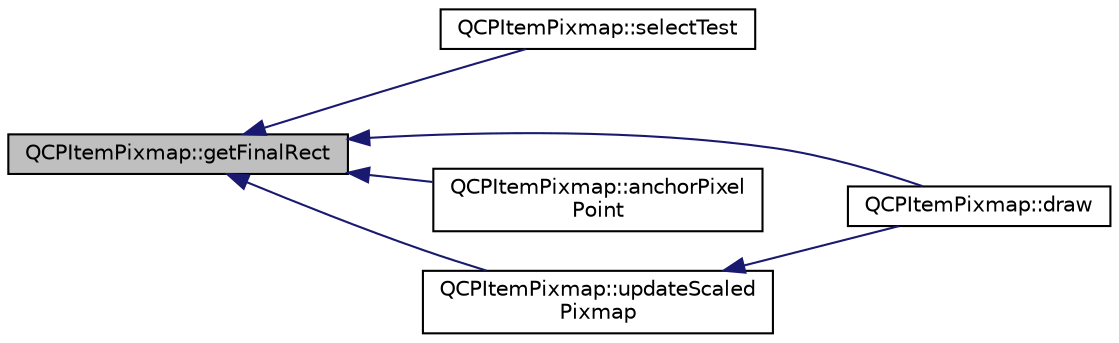 digraph "QCPItemPixmap::getFinalRect"
{
  edge [fontname="Helvetica",fontsize="10",labelfontname="Helvetica",labelfontsize="10"];
  node [fontname="Helvetica",fontsize="10",shape=record];
  rankdir="LR";
  Node1 [label="QCPItemPixmap::getFinalRect",height=0.2,width=0.4,color="black", fillcolor="grey75", style="filled", fontcolor="black"];
  Node1 -> Node2 [dir="back",color="midnightblue",fontsize="10",style="solid",fontname="Helvetica"];
  Node2 [label="QCPItemPixmap::selectTest",height=0.2,width=0.4,color="black", fillcolor="white", style="filled",URL="$class_q_c_p_item_pixmap.html#a9f8436aa141fa0fb504191c882c2f4d9"];
  Node1 -> Node3 [dir="back",color="midnightblue",fontsize="10",style="solid",fontname="Helvetica"];
  Node3 [label="QCPItemPixmap::draw",height=0.2,width=0.4,color="black", fillcolor="white", style="filled",URL="$class_q_c_p_item_pixmap.html#a879e8076c2db01a38b34cfa73ec95d2f"];
  Node1 -> Node4 [dir="back",color="midnightblue",fontsize="10",style="solid",fontname="Helvetica"];
  Node4 [label="QCPItemPixmap::anchorPixel\lPoint",height=0.2,width=0.4,color="black", fillcolor="white", style="filled",URL="$class_q_c_p_item_pixmap.html#a88abce3c1027f371cddcf6dad35ffbb1"];
  Node1 -> Node5 [dir="back",color="midnightblue",fontsize="10",style="solid",fontname="Helvetica"];
  Node5 [label="QCPItemPixmap::updateScaled\lPixmap",height=0.2,width=0.4,color="black", fillcolor="white", style="filled",URL="$class_q_c_p_item_pixmap.html#a8bced3027b326b290726cd1979c7cfc6"];
  Node5 -> Node3 [dir="back",color="midnightblue",fontsize="10",style="solid",fontname="Helvetica"];
}
